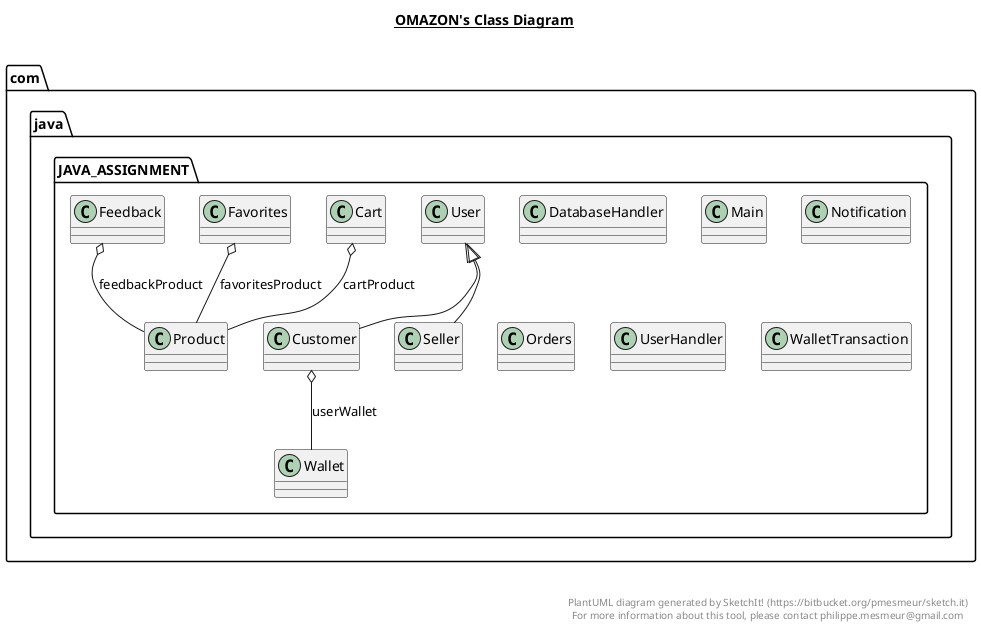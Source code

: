 @startuml

title __OMAZON's Class Diagram__\n

  namespace com.java.JAVA_ASSIGNMENT {
    class com.java.JAVA_ASSIGNMENT.Cart {
    }
  }
  

  namespace com.java.JAVA_ASSIGNMENT {
    class com.java.JAVA_ASSIGNMENT.Customer {
    }
  }
  

  namespace com.java.JAVA_ASSIGNMENT {
    class com.java.JAVA_ASSIGNMENT.DatabaseHandler {
    }
  }
  

  namespace com.java.JAVA_ASSIGNMENT {
    class com.java.JAVA_ASSIGNMENT.Favorites {
    }
  }
  

  namespace com.java.JAVA_ASSIGNMENT {
    class com.java.JAVA_ASSIGNMENT.Feedback {
    }
  }
  

  namespace com.java.JAVA_ASSIGNMENT {
    class com.java.JAVA_ASSIGNMENT.Main {
    }
  }
  

  namespace com.java.JAVA_ASSIGNMENT {
    class com.java.JAVA_ASSIGNMENT.Notification {
    }
  }
  

  namespace com.java.JAVA_ASSIGNMENT {
    class com.java.JAVA_ASSIGNMENT.Orders {
    }
  }
  

  namespace com.java.JAVA_ASSIGNMENT {
    class com.java.JAVA_ASSIGNMENT.Product {
    }
  }
  

  namespace com.java.JAVA_ASSIGNMENT {
    class com.java.JAVA_ASSIGNMENT.Seller {
    }
  }
  

  namespace com.java.JAVA_ASSIGNMENT {
    class com.java.JAVA_ASSIGNMENT.User {
    }
  }
  

  namespace com.java.JAVA_ASSIGNMENT {
    class com.java.JAVA_ASSIGNMENT.UserHandler {
    }
  }
  

  namespace com.java.JAVA_ASSIGNMENT {
    class com.java.JAVA_ASSIGNMENT.Wallet {
    }
  }
  

  namespace com.java.JAVA_ASSIGNMENT {
    class com.java.JAVA_ASSIGNMENT.WalletTransaction {
    }
  }
  

  com.java.JAVA_ASSIGNMENT.Cart o-- com.java.JAVA_ASSIGNMENT.Product : cartProduct
  com.java.JAVA_ASSIGNMENT.Customer -up-|> com.java.JAVA_ASSIGNMENT.User
  com.java.JAVA_ASSIGNMENT.Customer o-- com.java.JAVA_ASSIGNMENT.Wallet : userWallet
  com.java.JAVA_ASSIGNMENT.Favorites o-- com.java.JAVA_ASSIGNMENT.Product : favoritesProduct
  com.java.JAVA_ASSIGNMENT.Feedback o-- com.java.JAVA_ASSIGNMENT.Product : feedbackProduct
  com.java.JAVA_ASSIGNMENT.Seller -up-|> com.java.JAVA_ASSIGNMENT.User


right footer


PlantUML diagram generated by SketchIt! (https://bitbucket.org/pmesmeur/sketch.it)
For more information about this tool, please contact philippe.mesmeur@gmail.com
endfooter

@enduml
